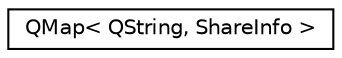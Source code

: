 digraph "类继承关系图"
{
  edge [fontname="Helvetica",fontsize="10",labelfontname="Helvetica",labelfontsize="10"];
  node [fontname="Helvetica",fontsize="10",shape=record];
  rankdir="LR";
  Node0 [label="QMap\< QString, ShareInfo \>",height=0.2,width=0.4,color="black", fillcolor="white", style="filled",URL="$class_q_map.html"];
}
